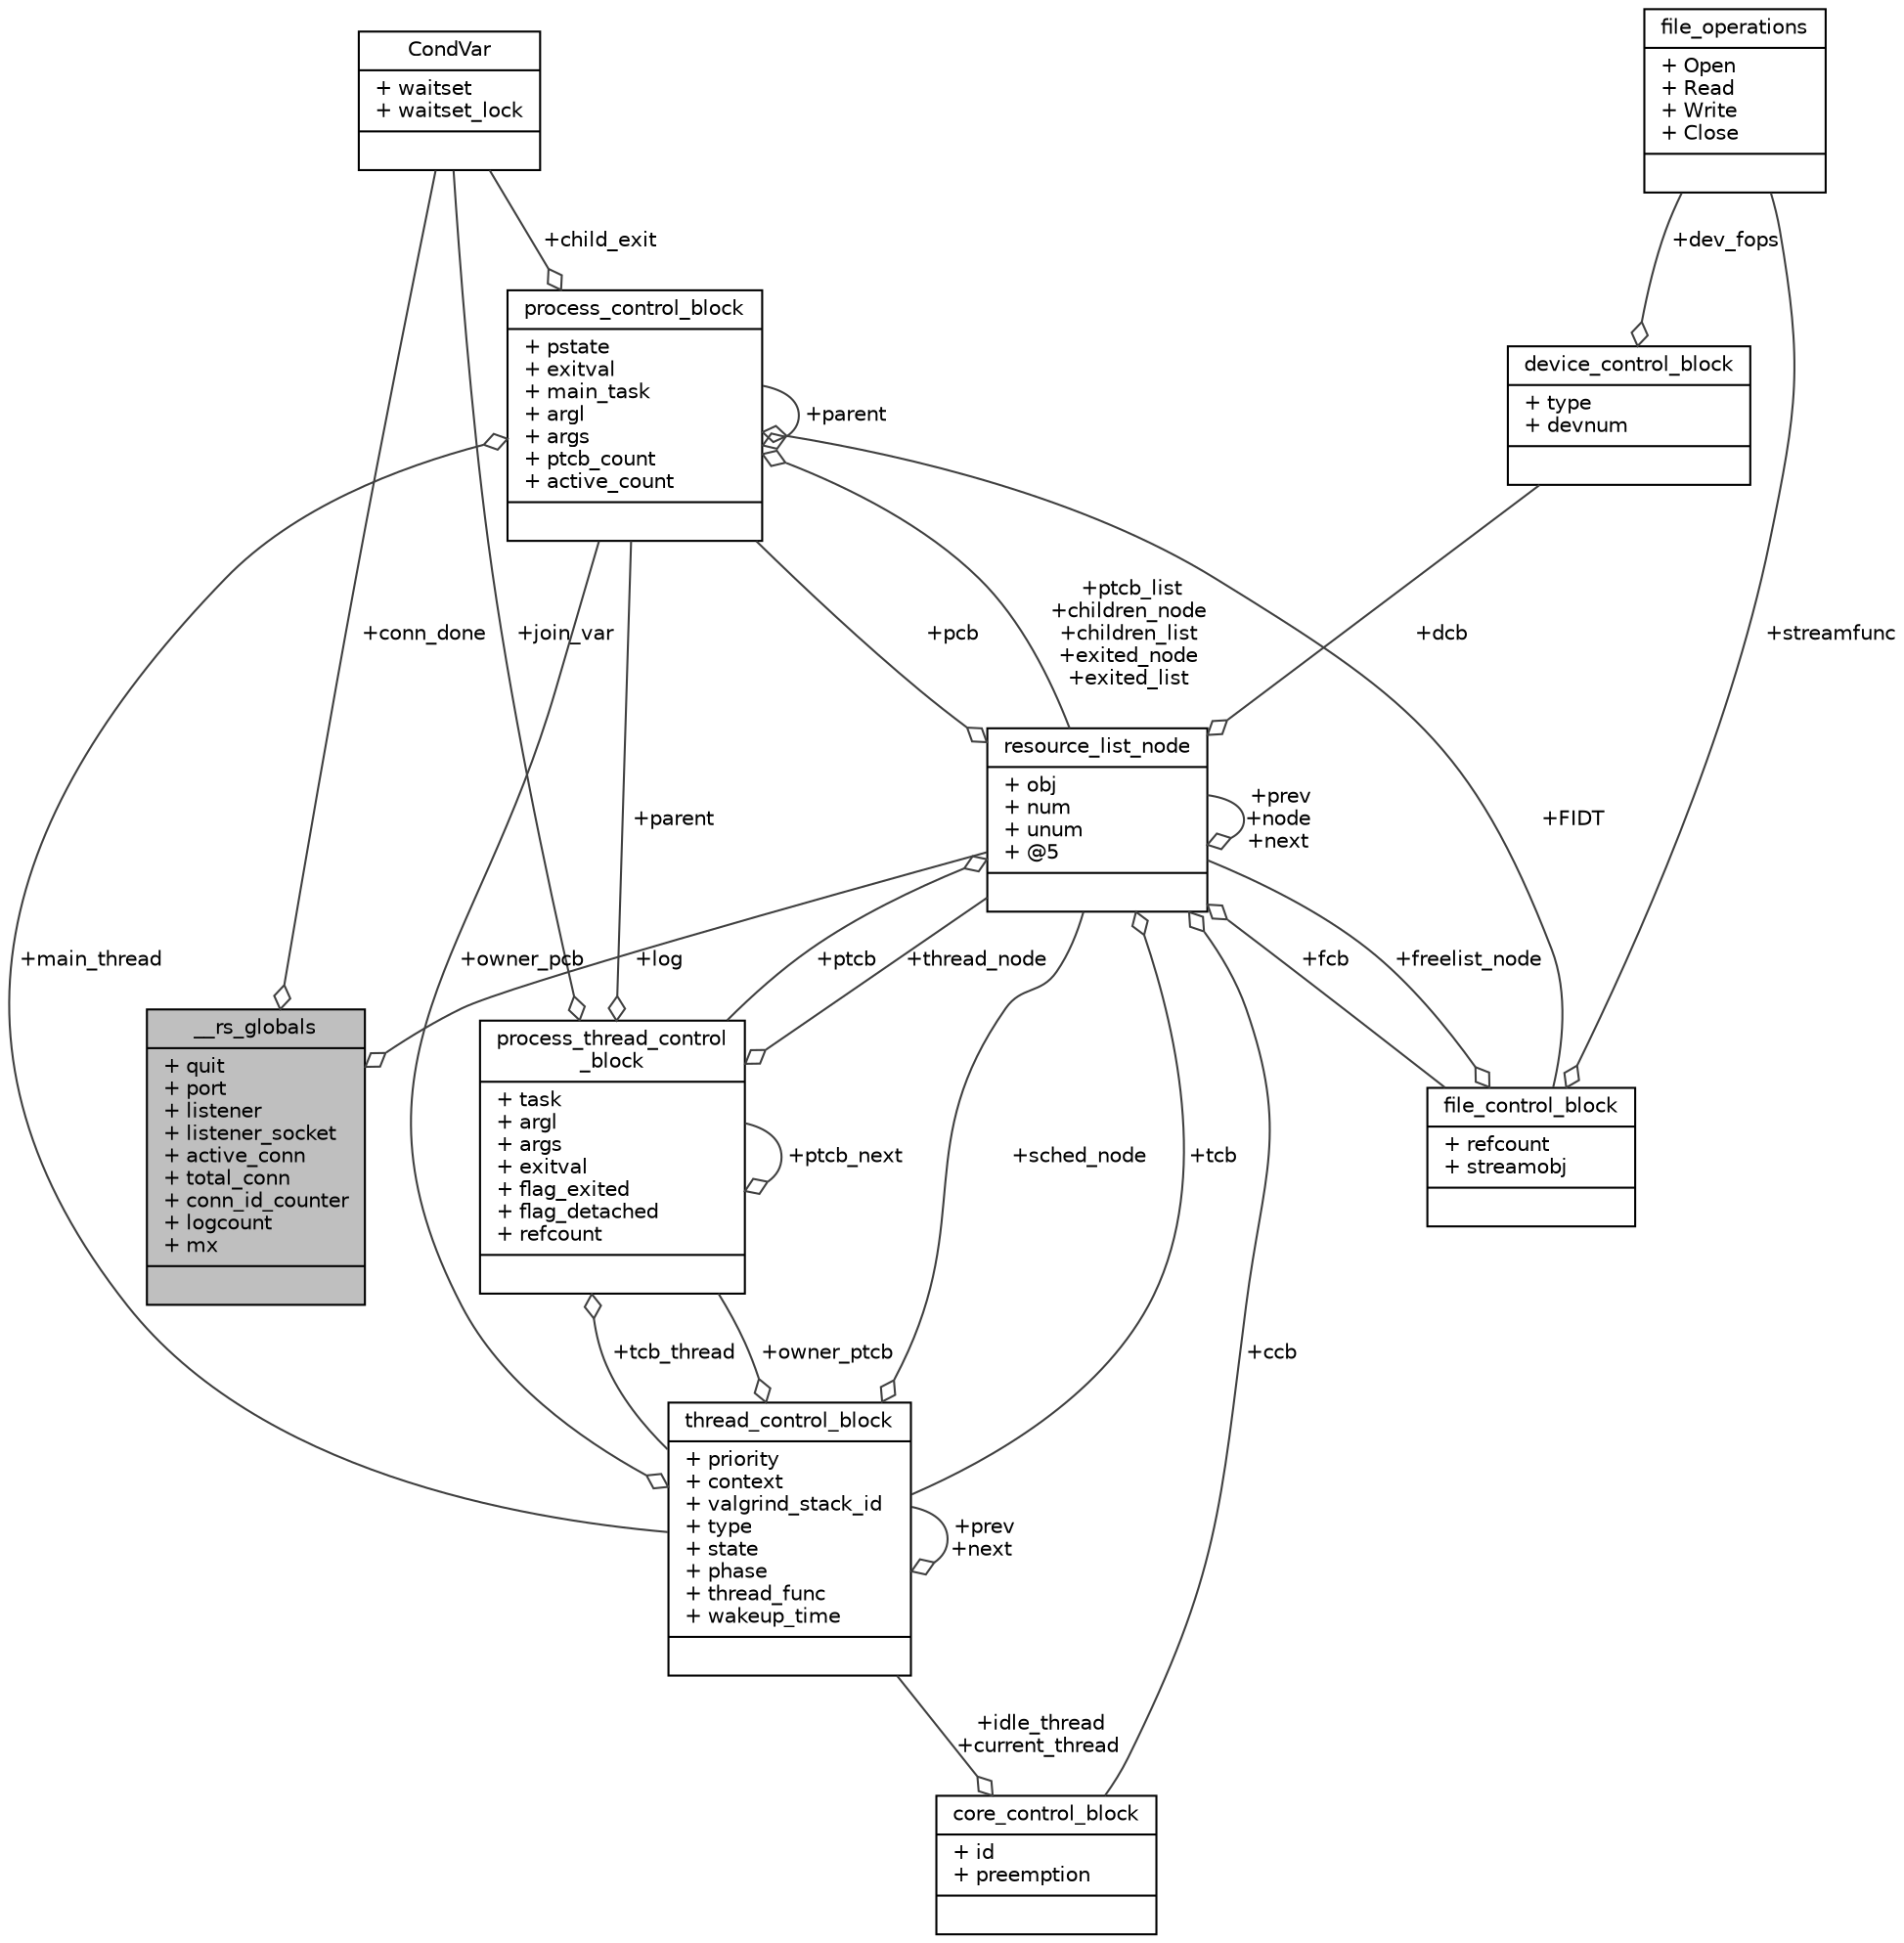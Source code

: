 digraph "__rs_globals"
{
  edge [fontname="Helvetica",fontsize="10",labelfontname="Helvetica",labelfontsize="10"];
  node [fontname="Helvetica",fontsize="10",shape=record];
  Node1 [label="{__rs_globals\n|+ quit\l+ port\l+ listener\l+ listener_socket\l+ active_conn\l+ total_conn\l+ conn_id_counter\l+ logcount\l+ mx\l|}",height=0.2,width=0.4,color="black", fillcolor="grey75", style="filled", fontcolor="black"];
  Node2 -> Node1 [color="grey25",fontsize="10",style="solid",label=" +conn_done" ,arrowhead="odiamond"];
  Node2 [label="{CondVar\n|+ waitset\l+ waitset_lock\l|}",height=0.2,width=0.4,color="black", fillcolor="white", style="filled",URL="$structCondVar.html",tooltip="Condition variables. "];
  Node3 -> Node1 [color="grey25",fontsize="10",style="solid",label=" +log" ,arrowhead="odiamond"];
  Node3 [label="{resource_list_node\n|+ obj\l+ num\l+ unum\l+ @5\l|}",height=0.2,width=0.4,color="black", fillcolor="white", style="filled",URL="$structresource__list__node.html",tooltip="List node. "];
  Node4 -> Node3 [color="grey25",fontsize="10",style="solid",label=" +pcb" ,arrowhead="odiamond"];
  Node4 [label="{process_control_block\n|+ pstate\l+ exitval\l+ main_task\l+ argl\l+ args\l+ ptcb_count\l+ active_count\l|}",height=0.2,width=0.4,color="black", fillcolor="white", style="filled",URL="$structprocess__control__block.html",tooltip="Process Control Block. "];
  Node2 -> Node4 [color="grey25",fontsize="10",style="solid",label=" +child_exit" ,arrowhead="odiamond"];
  Node4 -> Node4 [color="grey25",fontsize="10",style="solid",label=" +parent" ,arrowhead="odiamond"];
  Node3 -> Node4 [color="grey25",fontsize="10",style="solid",label=" +ptcb_list\n+children_node\n+children_list\n+exited_node\n+exited_list" ,arrowhead="odiamond"];
  Node5 -> Node4 [color="grey25",fontsize="10",style="solid",label=" +FIDT" ,arrowhead="odiamond"];
  Node5 [label="{file_control_block\n|+ refcount\l+ streamobj\l|}",height=0.2,width=0.4,color="black", fillcolor="white", style="filled",URL="$structfile__control__block.html",tooltip="The file control block. "];
  Node3 -> Node5 [color="grey25",fontsize="10",style="solid",label=" +freelist_node" ,arrowhead="odiamond"];
  Node6 -> Node5 [color="grey25",fontsize="10",style="solid",label=" +streamfunc" ,arrowhead="odiamond"];
  Node6 [label="{file_operations\n|+ Open\l+ Read\l+ Write\l+ Close\l|}",height=0.2,width=0.4,color="black", fillcolor="white", style="filled",URL="$structfile__operations.html",tooltip="The device-specific file operations table. "];
  Node7 -> Node4 [color="grey25",fontsize="10",style="solid",label=" +main_thread" ,arrowhead="odiamond"];
  Node7 [label="{thread_control_block\n|+ priority\l+ context\l+ valgrind_stack_id\l+ type\l+ state\l+ phase\l+ thread_func\l+ wakeup_time\l|}",height=0.2,width=0.4,color="black", fillcolor="white", style="filled",URL="$structthread__control__block.html"];
  Node4 -> Node7 [color="grey25",fontsize="10",style="solid",label=" +owner_pcb" ,arrowhead="odiamond"];
  Node3 -> Node7 [color="grey25",fontsize="10",style="solid",label=" +sched_node" ,arrowhead="odiamond"];
  Node7 -> Node7 [color="grey25",fontsize="10",style="solid",label=" +prev\n+next" ,arrowhead="odiamond"];
  Node8 -> Node7 [color="grey25",fontsize="10",style="solid",label=" +owner_ptcb" ,arrowhead="odiamond"];
  Node8 [label="{process_thread_control\l_block\n|+ task\l+ argl\l+ args\l+ exitval\l+ flag_exited\l+ flag_detached\l+ refcount\l|}",height=0.2,width=0.4,color="black", fillcolor="white", style="filled",URL="$structprocess__thread__control__block.html",tooltip="The thread control block. "];
  Node2 -> Node8 [color="grey25",fontsize="10",style="solid",label=" +join_var" ,arrowhead="odiamond"];
  Node4 -> Node8 [color="grey25",fontsize="10",style="solid",label=" +parent" ,arrowhead="odiamond"];
  Node3 -> Node8 [color="grey25",fontsize="10",style="solid",label=" +thread_node" ,arrowhead="odiamond"];
  Node7 -> Node8 [color="grey25",fontsize="10",style="solid",label=" +tcb_thread" ,arrowhead="odiamond"];
  Node8 -> Node8 [color="grey25",fontsize="10",style="solid",label=" +ptcb_next" ,arrowhead="odiamond"];
  Node3 -> Node3 [color="grey25",fontsize="10",style="solid",label=" +prev\n+node\n+next" ,arrowhead="odiamond"];
  Node9 -> Node3 [color="grey25",fontsize="10",style="solid",label=" +ccb" ,arrowhead="odiamond"];
  Node9 [label="{core_control_block\n|+ id\l+ preemption\l|}",height=0.2,width=0.4,color="black", fillcolor="white", style="filled",URL="$structcore__control__block.html",tooltip="Core control block. "];
  Node7 -> Node9 [color="grey25",fontsize="10",style="solid",label=" +idle_thread\n+current_thread" ,arrowhead="odiamond"];
  Node10 -> Node3 [color="grey25",fontsize="10",style="solid",label=" +dcb" ,arrowhead="odiamond"];
  Node10 [label="{device_control_block\n|+ type\l+ devnum\l|}",height=0.2,width=0.4,color="black", fillcolor="white", style="filled",URL="$structdevice__control__block.html",tooltip="Device control block. "];
  Node6 -> Node10 [color="grey25",fontsize="10",style="solid",label=" +dev_fops" ,arrowhead="odiamond"];
  Node5 -> Node3 [color="grey25",fontsize="10",style="solid",label=" +fcb" ,arrowhead="odiamond"];
  Node7 -> Node3 [color="grey25",fontsize="10",style="solid",label=" +tcb" ,arrowhead="odiamond"];
  Node8 -> Node3 [color="grey25",fontsize="10",style="solid",label=" +ptcb" ,arrowhead="odiamond"];
}
